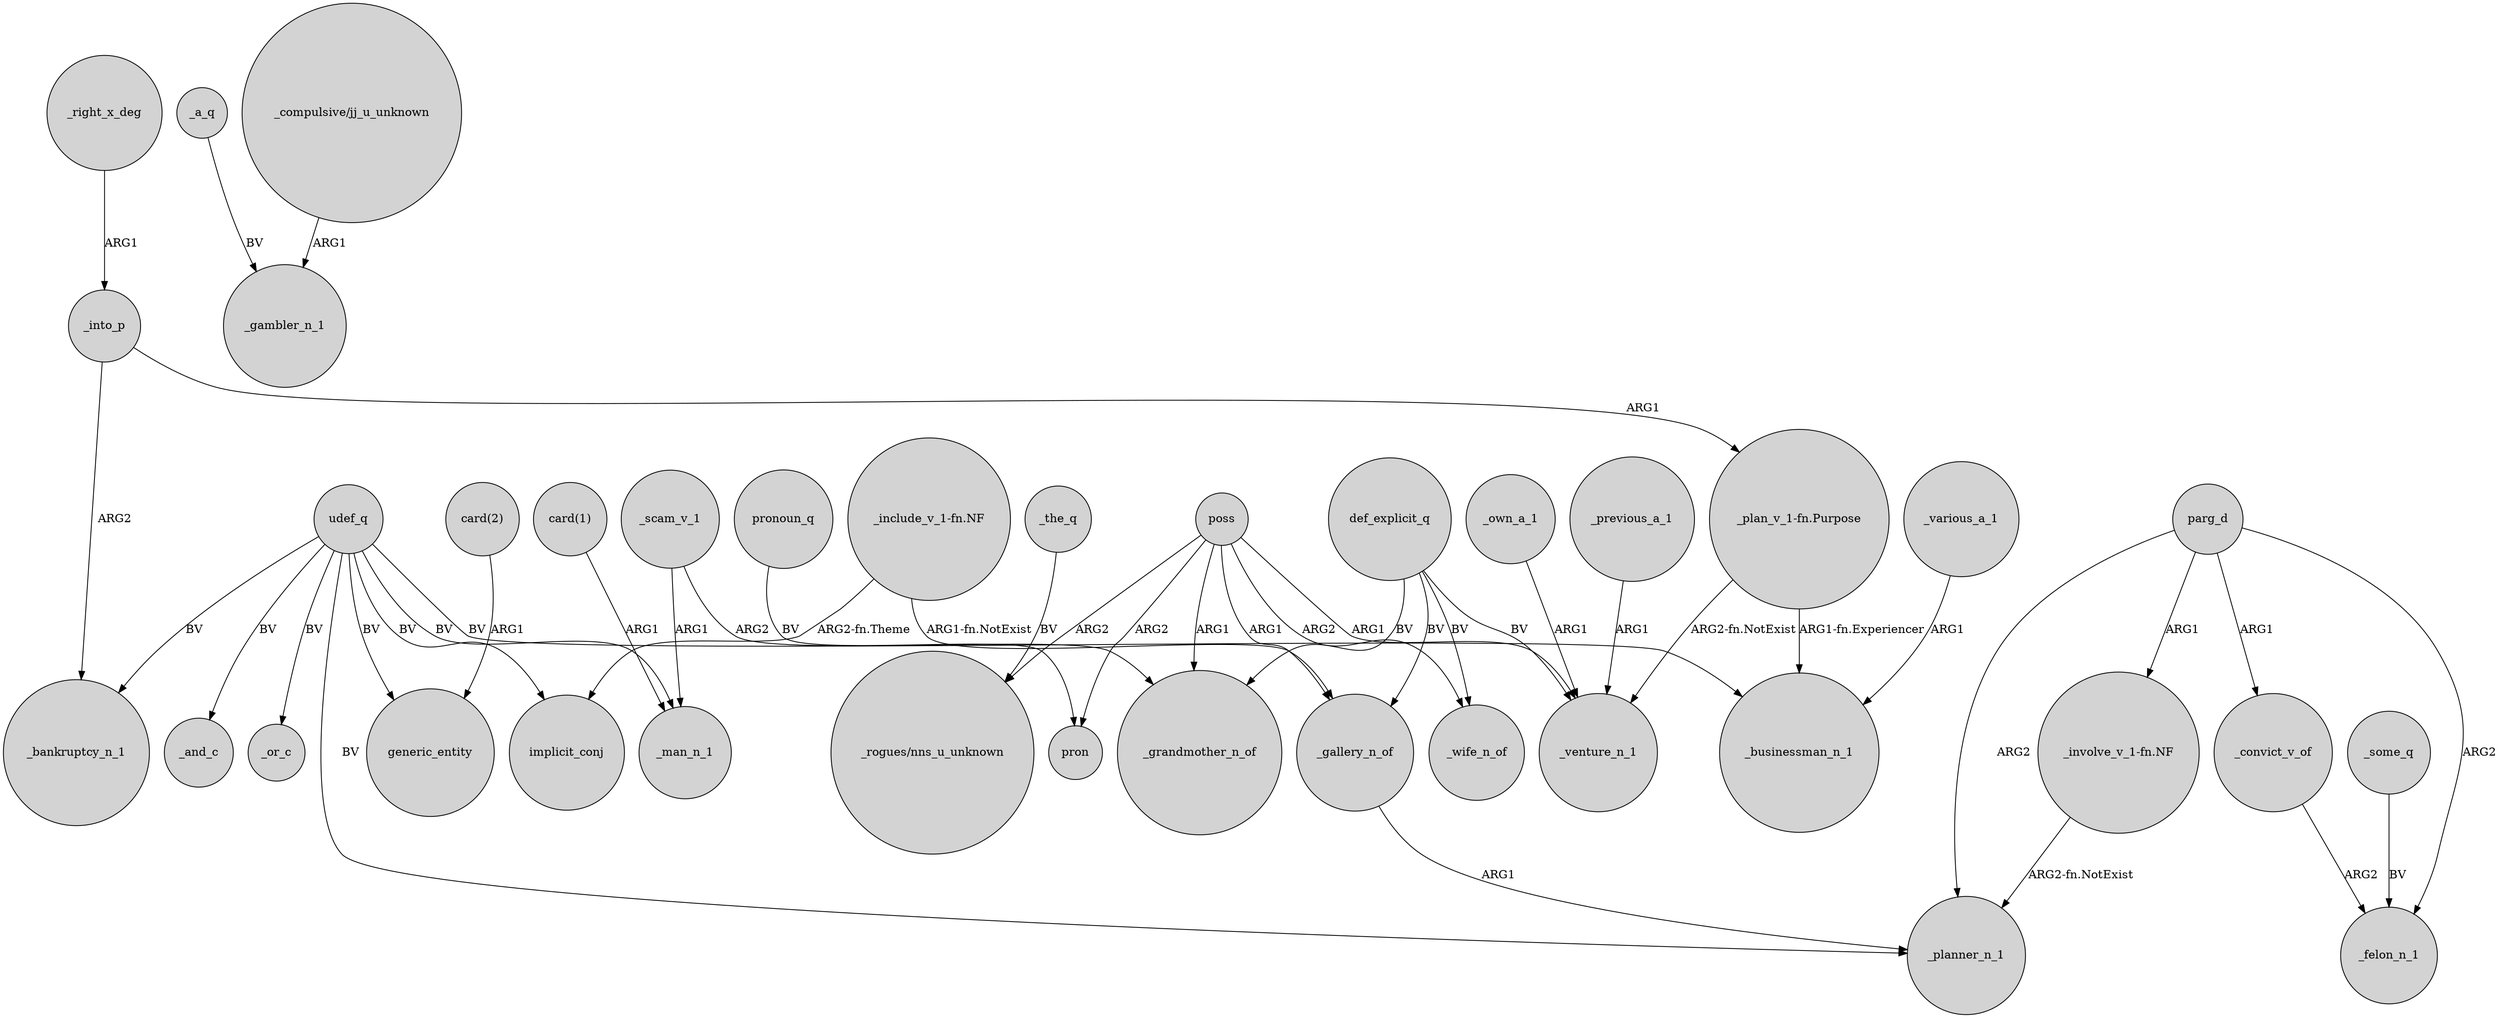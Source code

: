 digraph {
	node [shape=circle style=filled]
	_gallery_n_of -> _planner_n_1 [label=ARG1]
	"_include_v_1-fn.NF" -> _gallery_n_of [label="ARG1-fn.NotExist"]
	def_explicit_q -> _venture_n_1 [label=BV]
	udef_q -> _bankruptcy_n_1 [label=BV]
	udef_q -> generic_entity [label=BV]
	udef_q -> _businessman_n_1 [label=BV]
	poss -> pron [label=ARG2]
	_various_a_1 -> _businessman_n_1 [label=ARG1]
	parg_d -> "_involve_v_1-fn.NF" [label=ARG1]
	poss -> _wife_n_of [label=ARG2]
	_previous_a_1 -> _venture_n_1 [label=ARG1]
	parg_d -> _felon_n_1 [label=ARG2]
	def_explicit_q -> _wife_n_of [label=BV]
	_convict_v_of -> _felon_n_1 [label=ARG2]
	poss -> _gallery_n_of [label=ARG1]
	_the_q -> "_rogues/nns_u_unknown" [label=BV]
	_some_q -> _felon_n_1 [label=BV]
	_scam_v_1 -> _man_n_1 [label=ARG1]
	def_explicit_q -> _gallery_n_of [label=BV]
	_own_a_1 -> _venture_n_1 [label=ARG1]
	udef_q -> _or_c [label=BV]
	udef_q -> implicit_conj [label=BV]
	_a_q -> _gambler_n_1 [label=BV]
	parg_d -> _planner_n_1 [label=ARG2]
	"card(1)" -> _man_n_1 [label=ARG1]
	poss -> _grandmother_n_of [label=ARG1]
	"_include_v_1-fn.NF" -> implicit_conj [label="ARG2-fn.Theme"]
	pronoun_q -> pron [label=BV]
	_into_p -> "_plan_v_1-fn.Purpose" [label=ARG1]
	_into_p -> _bankruptcy_n_1 [label=ARG2]
	"_compulsive/jj_u_unknown" -> _gambler_n_1 [label=ARG1]
	udef_q -> _planner_n_1 [label=BV]
	"_plan_v_1-fn.Purpose" -> _venture_n_1 [label="ARG2-fn.NotExist"]
	poss -> _venture_n_1 [label=ARG1]
	_scam_v_1 -> _grandmother_n_of [label=ARG2]
	udef_q -> _man_n_1 [label=BV]
	_right_x_deg -> _into_p [label=ARG1]
	poss -> "_rogues/nns_u_unknown" [label=ARG2]
	"_involve_v_1-fn.NF" -> _planner_n_1 [label="ARG2-fn.NotExist"]
	"_plan_v_1-fn.Purpose" -> _businessman_n_1 [label="ARG1-fn.Experiencer"]
	udef_q -> _and_c [label=BV]
	parg_d -> _convict_v_of [label=ARG1]
	"card(2)" -> generic_entity [label=ARG1]
	def_explicit_q -> _grandmother_n_of [label=BV]
}
